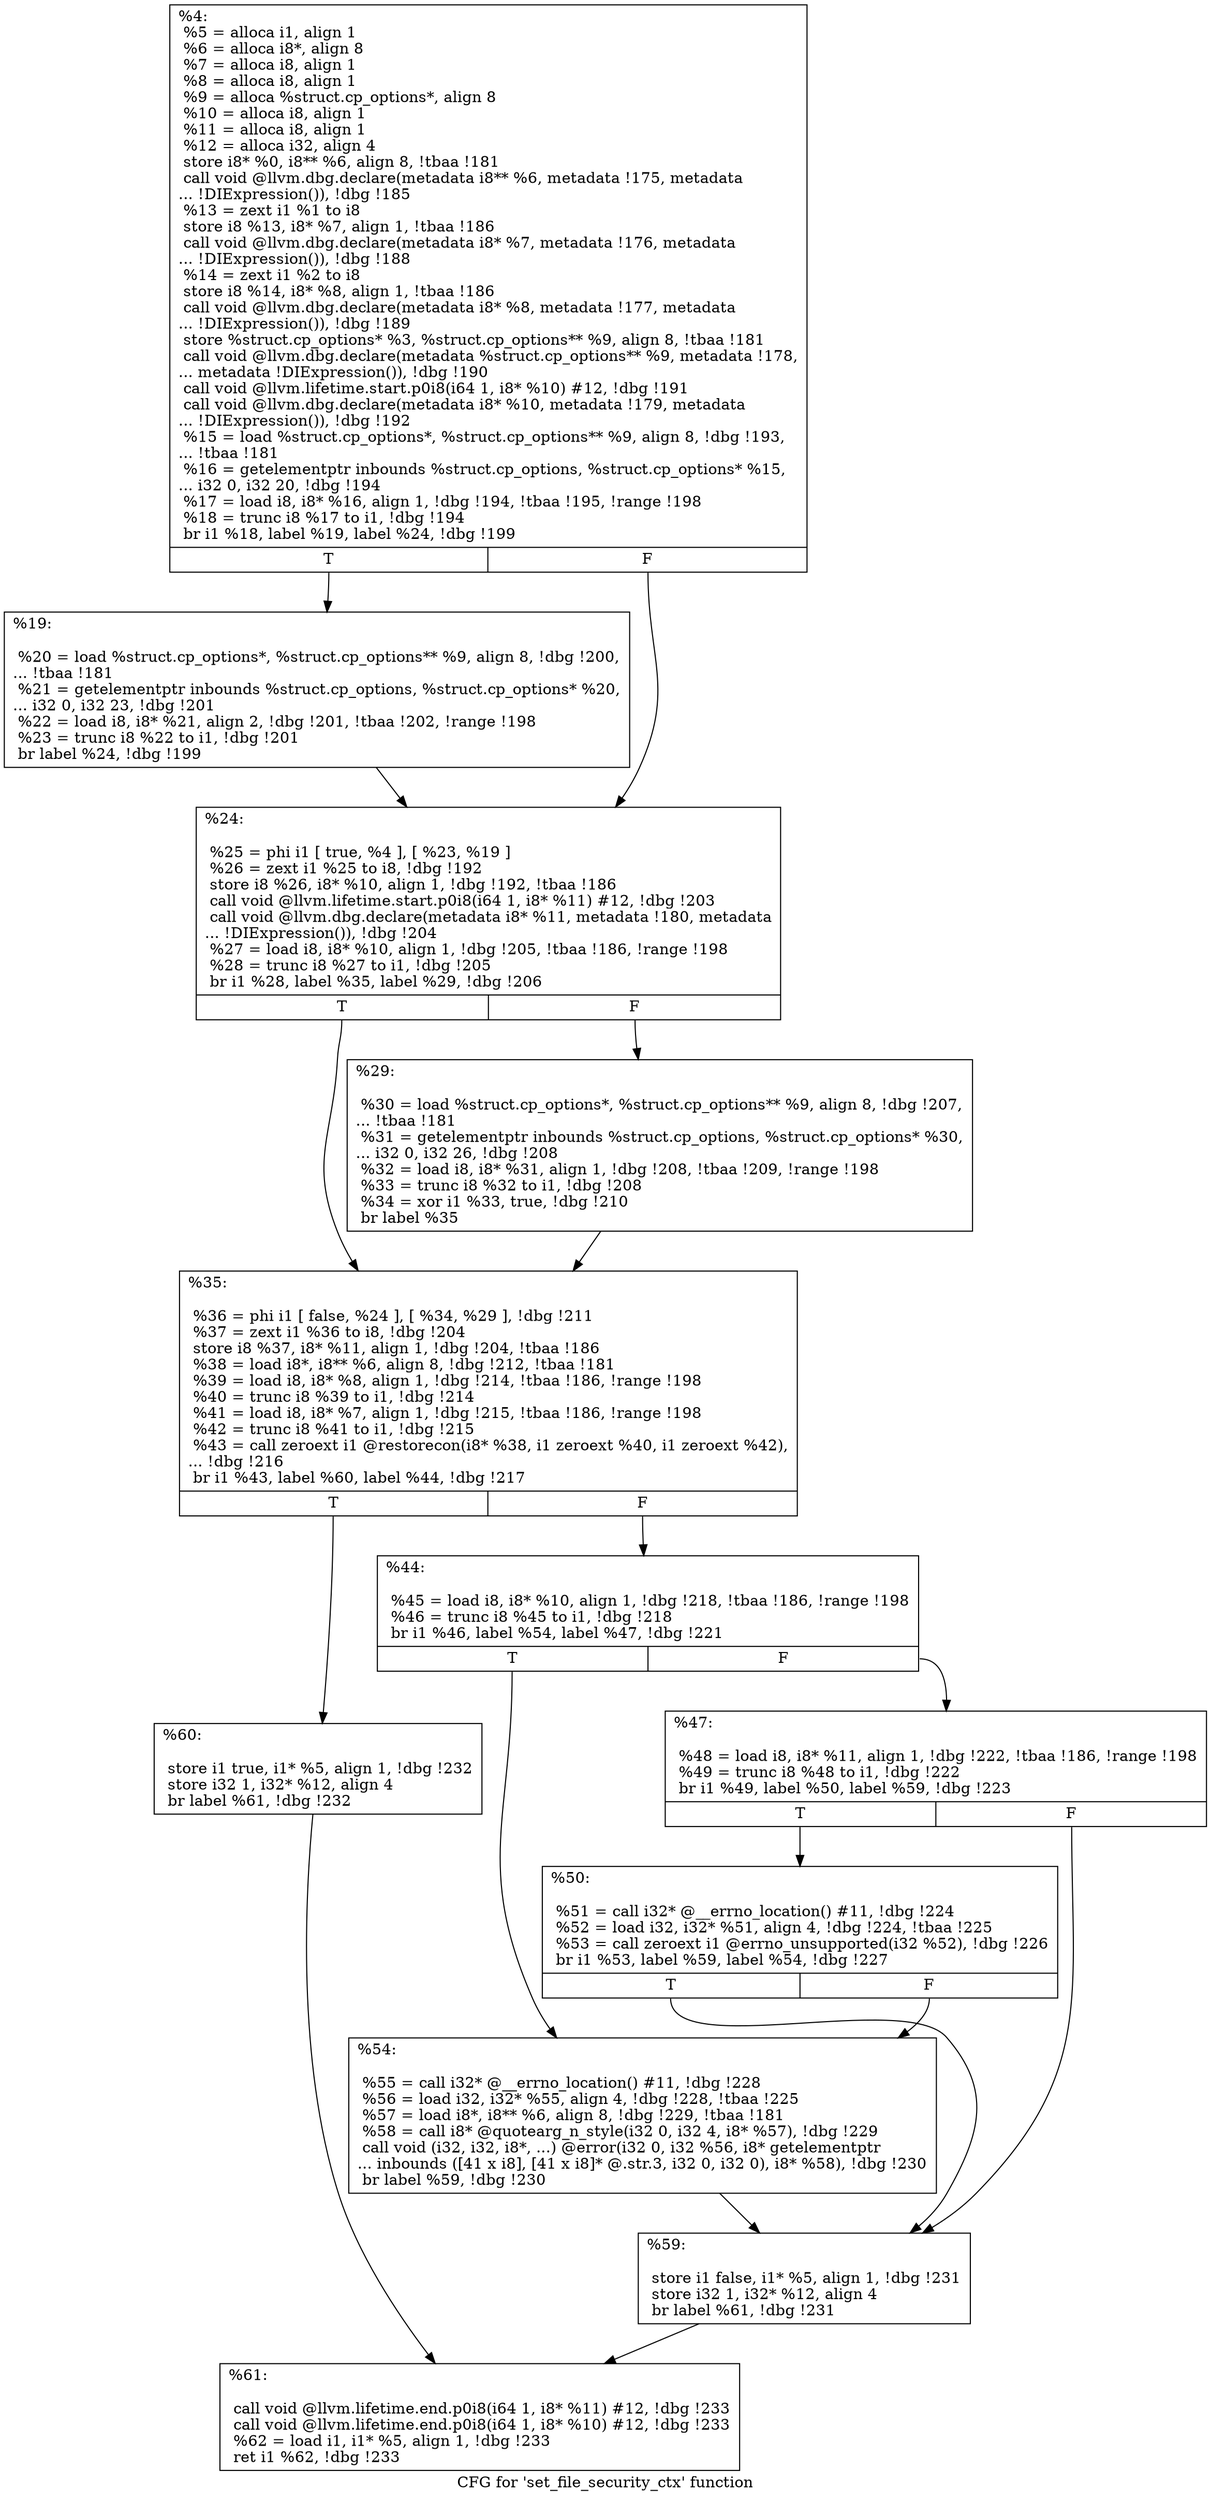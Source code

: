 digraph "CFG for 'set_file_security_ctx' function" {
	label="CFG for 'set_file_security_ctx' function";

	Node0x252a800 [shape=record,label="{%4:\l  %5 = alloca i1, align 1\l  %6 = alloca i8*, align 8\l  %7 = alloca i8, align 1\l  %8 = alloca i8, align 1\l  %9 = alloca %struct.cp_options*, align 8\l  %10 = alloca i8, align 1\l  %11 = alloca i8, align 1\l  %12 = alloca i32, align 4\l  store i8* %0, i8** %6, align 8, !tbaa !181\l  call void @llvm.dbg.declare(metadata i8** %6, metadata !175, metadata\l... !DIExpression()), !dbg !185\l  %13 = zext i1 %1 to i8\l  store i8 %13, i8* %7, align 1, !tbaa !186\l  call void @llvm.dbg.declare(metadata i8* %7, metadata !176, metadata\l... !DIExpression()), !dbg !188\l  %14 = zext i1 %2 to i8\l  store i8 %14, i8* %8, align 1, !tbaa !186\l  call void @llvm.dbg.declare(metadata i8* %8, metadata !177, metadata\l... !DIExpression()), !dbg !189\l  store %struct.cp_options* %3, %struct.cp_options** %9, align 8, !tbaa !181\l  call void @llvm.dbg.declare(metadata %struct.cp_options** %9, metadata !178,\l... metadata !DIExpression()), !dbg !190\l  call void @llvm.lifetime.start.p0i8(i64 1, i8* %10) #12, !dbg !191\l  call void @llvm.dbg.declare(metadata i8* %10, metadata !179, metadata\l... !DIExpression()), !dbg !192\l  %15 = load %struct.cp_options*, %struct.cp_options** %9, align 8, !dbg !193,\l... !tbaa !181\l  %16 = getelementptr inbounds %struct.cp_options, %struct.cp_options* %15,\l... i32 0, i32 20, !dbg !194\l  %17 = load i8, i8* %16, align 1, !dbg !194, !tbaa !195, !range !198\l  %18 = trunc i8 %17 to i1, !dbg !194\l  br i1 %18, label %19, label %24, !dbg !199\l|{<s0>T|<s1>F}}"];
	Node0x252a800:s0 -> Node0x252a970;
	Node0x252a800:s1 -> Node0x252a9c0;
	Node0x252a970 [shape=record,label="{%19:\l\l  %20 = load %struct.cp_options*, %struct.cp_options** %9, align 8, !dbg !200,\l... !tbaa !181\l  %21 = getelementptr inbounds %struct.cp_options, %struct.cp_options* %20,\l... i32 0, i32 23, !dbg !201\l  %22 = load i8, i8* %21, align 2, !dbg !201, !tbaa !202, !range !198\l  %23 = trunc i8 %22 to i1, !dbg !201\l  br label %24, !dbg !199\l}"];
	Node0x252a970 -> Node0x252a9c0;
	Node0x252a9c0 [shape=record,label="{%24:\l\l  %25 = phi i1 [ true, %4 ], [ %23, %19 ]\l  %26 = zext i1 %25 to i8, !dbg !192\l  store i8 %26, i8* %10, align 1, !dbg !192, !tbaa !186\l  call void @llvm.lifetime.start.p0i8(i64 1, i8* %11) #12, !dbg !203\l  call void @llvm.dbg.declare(metadata i8* %11, metadata !180, metadata\l... !DIExpression()), !dbg !204\l  %27 = load i8, i8* %10, align 1, !dbg !205, !tbaa !186, !range !198\l  %28 = trunc i8 %27 to i1, !dbg !205\l  br i1 %28, label %35, label %29, !dbg !206\l|{<s0>T|<s1>F}}"];
	Node0x252a9c0:s0 -> Node0x252aa60;
	Node0x252a9c0:s1 -> Node0x252aa10;
	Node0x252aa10 [shape=record,label="{%29:\l\l  %30 = load %struct.cp_options*, %struct.cp_options** %9, align 8, !dbg !207,\l... !tbaa !181\l  %31 = getelementptr inbounds %struct.cp_options, %struct.cp_options* %30,\l... i32 0, i32 26, !dbg !208\l  %32 = load i8, i8* %31, align 1, !dbg !208, !tbaa !209, !range !198\l  %33 = trunc i8 %32 to i1, !dbg !208\l  %34 = xor i1 %33, true, !dbg !210\l  br label %35\l}"];
	Node0x252aa10 -> Node0x252aa60;
	Node0x252aa60 [shape=record,label="{%35:\l\l  %36 = phi i1 [ false, %24 ], [ %34, %29 ], !dbg !211\l  %37 = zext i1 %36 to i8, !dbg !204\l  store i8 %37, i8* %11, align 1, !dbg !204, !tbaa !186\l  %38 = load i8*, i8** %6, align 8, !dbg !212, !tbaa !181\l  %39 = load i8, i8* %8, align 1, !dbg !214, !tbaa !186, !range !198\l  %40 = trunc i8 %39 to i1, !dbg !214\l  %41 = load i8, i8* %7, align 1, !dbg !215, !tbaa !186, !range !198\l  %42 = trunc i8 %41 to i1, !dbg !215\l  %43 = call zeroext i1 @restorecon(i8* %38, i1 zeroext %40, i1 zeroext %42),\l... !dbg !216\l  br i1 %43, label %60, label %44, !dbg !217\l|{<s0>T|<s1>F}}"];
	Node0x252aa60:s0 -> Node0x252ac40;
	Node0x252aa60:s1 -> Node0x252aab0;
	Node0x252aab0 [shape=record,label="{%44:\l\l  %45 = load i8, i8* %10, align 1, !dbg !218, !tbaa !186, !range !198\l  %46 = trunc i8 %45 to i1, !dbg !218\l  br i1 %46, label %54, label %47, !dbg !221\l|{<s0>T|<s1>F}}"];
	Node0x252aab0:s0 -> Node0x252aba0;
	Node0x252aab0:s1 -> Node0x252ab00;
	Node0x252ab00 [shape=record,label="{%47:\l\l  %48 = load i8, i8* %11, align 1, !dbg !222, !tbaa !186, !range !198\l  %49 = trunc i8 %48 to i1, !dbg !222\l  br i1 %49, label %50, label %59, !dbg !223\l|{<s0>T|<s1>F}}"];
	Node0x252ab00:s0 -> Node0x252ab50;
	Node0x252ab00:s1 -> Node0x252abf0;
	Node0x252ab50 [shape=record,label="{%50:\l\l  %51 = call i32* @__errno_location() #11, !dbg !224\l  %52 = load i32, i32* %51, align 4, !dbg !224, !tbaa !225\l  %53 = call zeroext i1 @errno_unsupported(i32 %52), !dbg !226\l  br i1 %53, label %59, label %54, !dbg !227\l|{<s0>T|<s1>F}}"];
	Node0x252ab50:s0 -> Node0x252abf0;
	Node0x252ab50:s1 -> Node0x252aba0;
	Node0x252aba0 [shape=record,label="{%54:\l\l  %55 = call i32* @__errno_location() #11, !dbg !228\l  %56 = load i32, i32* %55, align 4, !dbg !228, !tbaa !225\l  %57 = load i8*, i8** %6, align 8, !dbg !229, !tbaa !181\l  %58 = call i8* @quotearg_n_style(i32 0, i32 4, i8* %57), !dbg !229\l  call void (i32, i32, i8*, ...) @error(i32 0, i32 %56, i8* getelementptr\l... inbounds ([41 x i8], [41 x i8]* @.str.3, i32 0, i32 0), i8* %58), !dbg !230\l  br label %59, !dbg !230\l}"];
	Node0x252aba0 -> Node0x252abf0;
	Node0x252abf0 [shape=record,label="{%59:\l\l  store i1 false, i1* %5, align 1, !dbg !231\l  store i32 1, i32* %12, align 4\l  br label %61, !dbg !231\l}"];
	Node0x252abf0 -> Node0x252ac90;
	Node0x252ac40 [shape=record,label="{%60:\l\l  store i1 true, i1* %5, align 1, !dbg !232\l  store i32 1, i32* %12, align 4\l  br label %61, !dbg !232\l}"];
	Node0x252ac40 -> Node0x252ac90;
	Node0x252ac90 [shape=record,label="{%61:\l\l  call void @llvm.lifetime.end.p0i8(i64 1, i8* %11) #12, !dbg !233\l  call void @llvm.lifetime.end.p0i8(i64 1, i8* %10) #12, !dbg !233\l  %62 = load i1, i1* %5, align 1, !dbg !233\l  ret i1 %62, !dbg !233\l}"];
}
